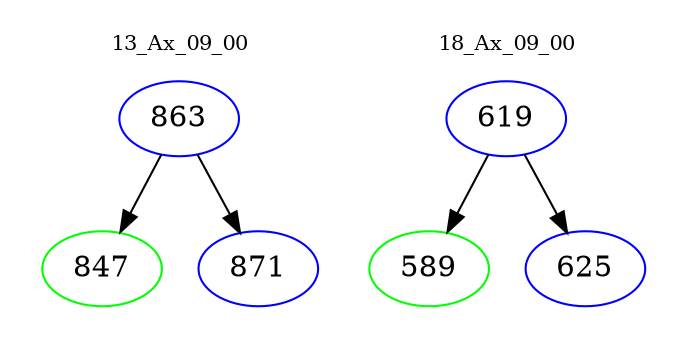 digraph{
subgraph cluster_0 {
color = white
label = "13_Ax_09_00";
fontsize=10;
T0_863 [label="863", color="blue"]
T0_863 -> T0_847 [color="black"]
T0_847 [label="847", color="green"]
T0_863 -> T0_871 [color="black"]
T0_871 [label="871", color="blue"]
}
subgraph cluster_1 {
color = white
label = "18_Ax_09_00";
fontsize=10;
T1_619 [label="619", color="blue"]
T1_619 -> T1_589 [color="black"]
T1_589 [label="589", color="green"]
T1_619 -> T1_625 [color="black"]
T1_625 [label="625", color="blue"]
}
}
